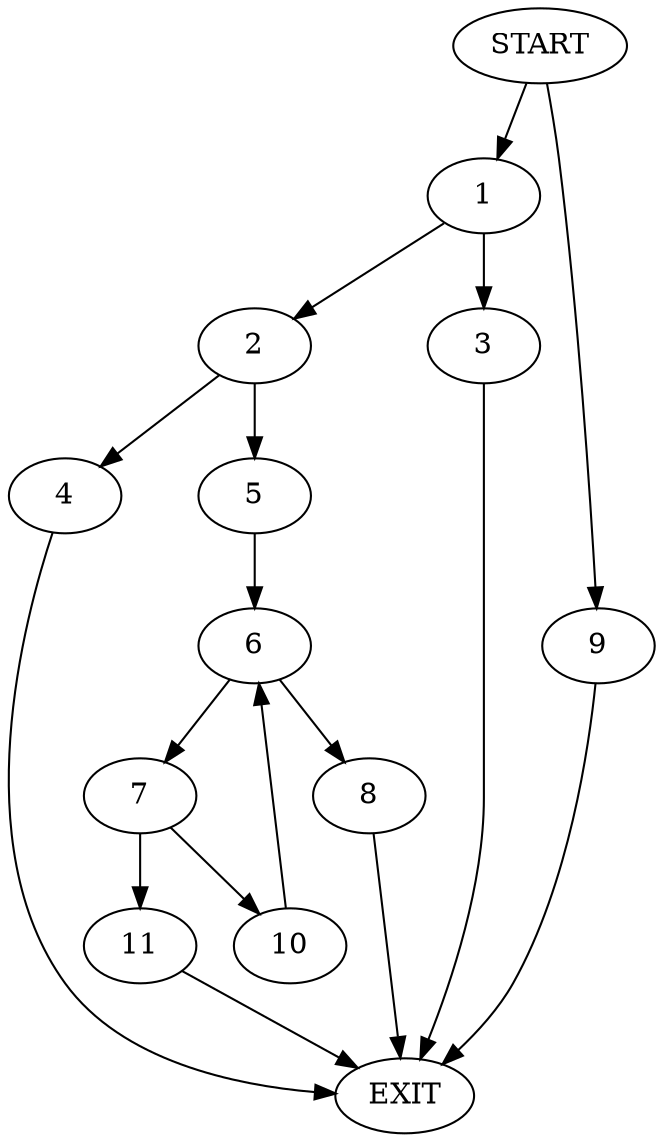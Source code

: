 digraph {
0 [label="START"]
12 [label="EXIT"]
0 -> 1
1 -> 2
1 -> 3
2 -> 4
2 -> 5
3 -> 12
5 -> 6
4 -> 12
6 -> 7
6 -> 8
0 -> 9
9 -> 12
7 -> 10
7 -> 11
8 -> 12
11 -> 12
10 -> 6
}
